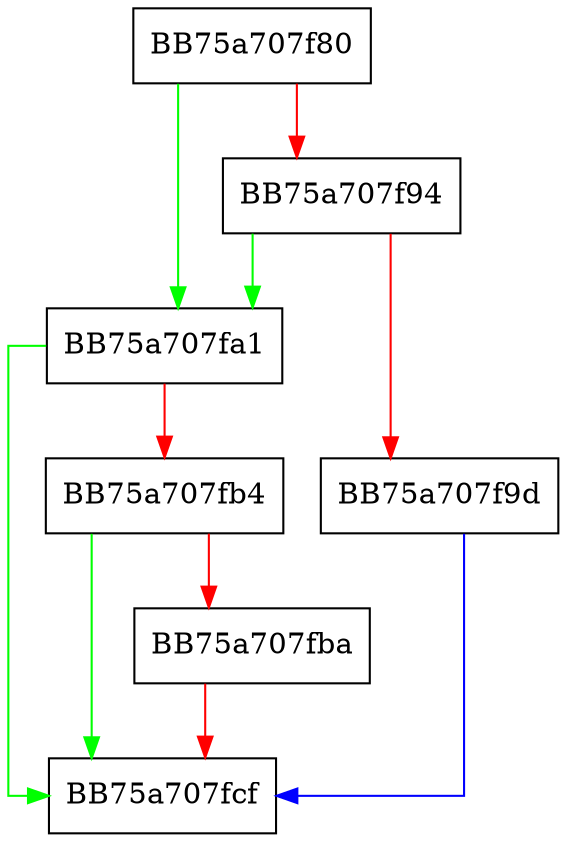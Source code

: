digraph EnableBackendSamplesForRemediation {
  node [shape="box"];
  graph [splines=ortho];
  BB75a707f80 -> BB75a707fa1 [color="green"];
  BB75a707f80 -> BB75a707f94 [color="red"];
  BB75a707f94 -> BB75a707fa1 [color="green"];
  BB75a707f94 -> BB75a707f9d [color="red"];
  BB75a707f9d -> BB75a707fcf [color="blue"];
  BB75a707fa1 -> BB75a707fcf [color="green"];
  BB75a707fa1 -> BB75a707fb4 [color="red"];
  BB75a707fb4 -> BB75a707fcf [color="green"];
  BB75a707fb4 -> BB75a707fba [color="red"];
  BB75a707fba -> BB75a707fcf [color="red"];
}